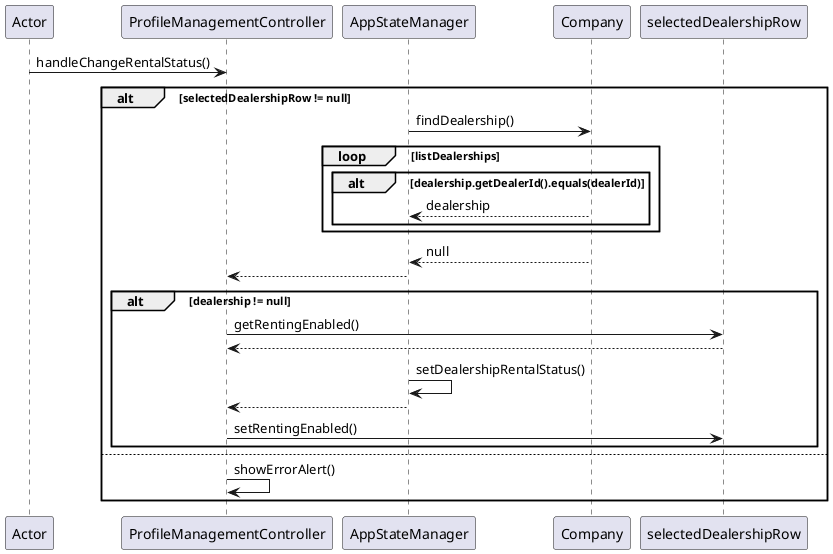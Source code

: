 @startuml
participant Actor
Actor -> ProfileManagementController : handleChangeRentalStatus()
alt selectedDealershipRow != null
    AppStateManager -> Company : findDealership()
    loop listDealerships
        alt dealership.getDealerId().equals(dealerId)
            Company --> AppStateManager: dealership
        end
    end
    Company --> AppStateManager: null
    AppStateManager --> ProfileManagementController:
    alt dealership != null
       ProfileManagementController -> selectedDealershipRow: getRentingEnabled()
       selectedDealershipRow --> ProfileManagementController:
       AppStateManager -> AppStateManager: setDealershipRentalStatus()
       AppStateManager --> ProfileManagementController:
       ProfileManagementController -> selectedDealershipRow: setRentingEnabled()
    end
else
    ProfileManagementController -> ProfileManagementController : showErrorAlert()
end
@enduml